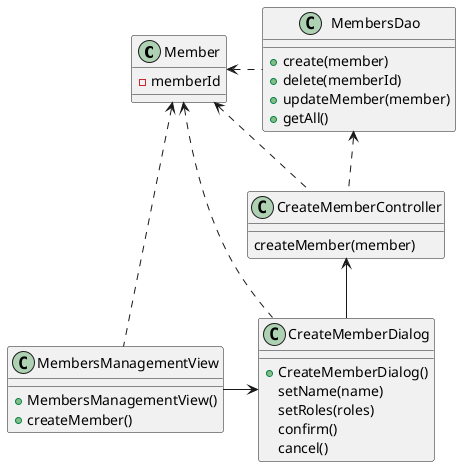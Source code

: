 @startuml

	class Member {
		-memberId
	}
	
	class MembersDao {
		+create(member)
		+delete(memberId)
		+updateMember(member)
		+getAll()
	}
	
	class CreateMemberController {
		createMember(member)
	}

	class MembersManagementView {
		+MembersManagementView()
		+createMember()
	}

	class CreateMemberDialog { 
		+CreateMemberDialog()
		setName(name)
		setRoles(roles)
		confirm()
		cancel()
	}
	 
	MembersDao .left.> Member
	CreateMemberController .up.> MembersDao
	CreateMemberController .up.> Member
	CreateMemberController <-- CreateMemberDialog
	MembersManagementView .up.> Member
	MembersManagementView -right-> CreateMemberDialog
	CreateMemberDialog .up.> Member
	
	
@enduml
